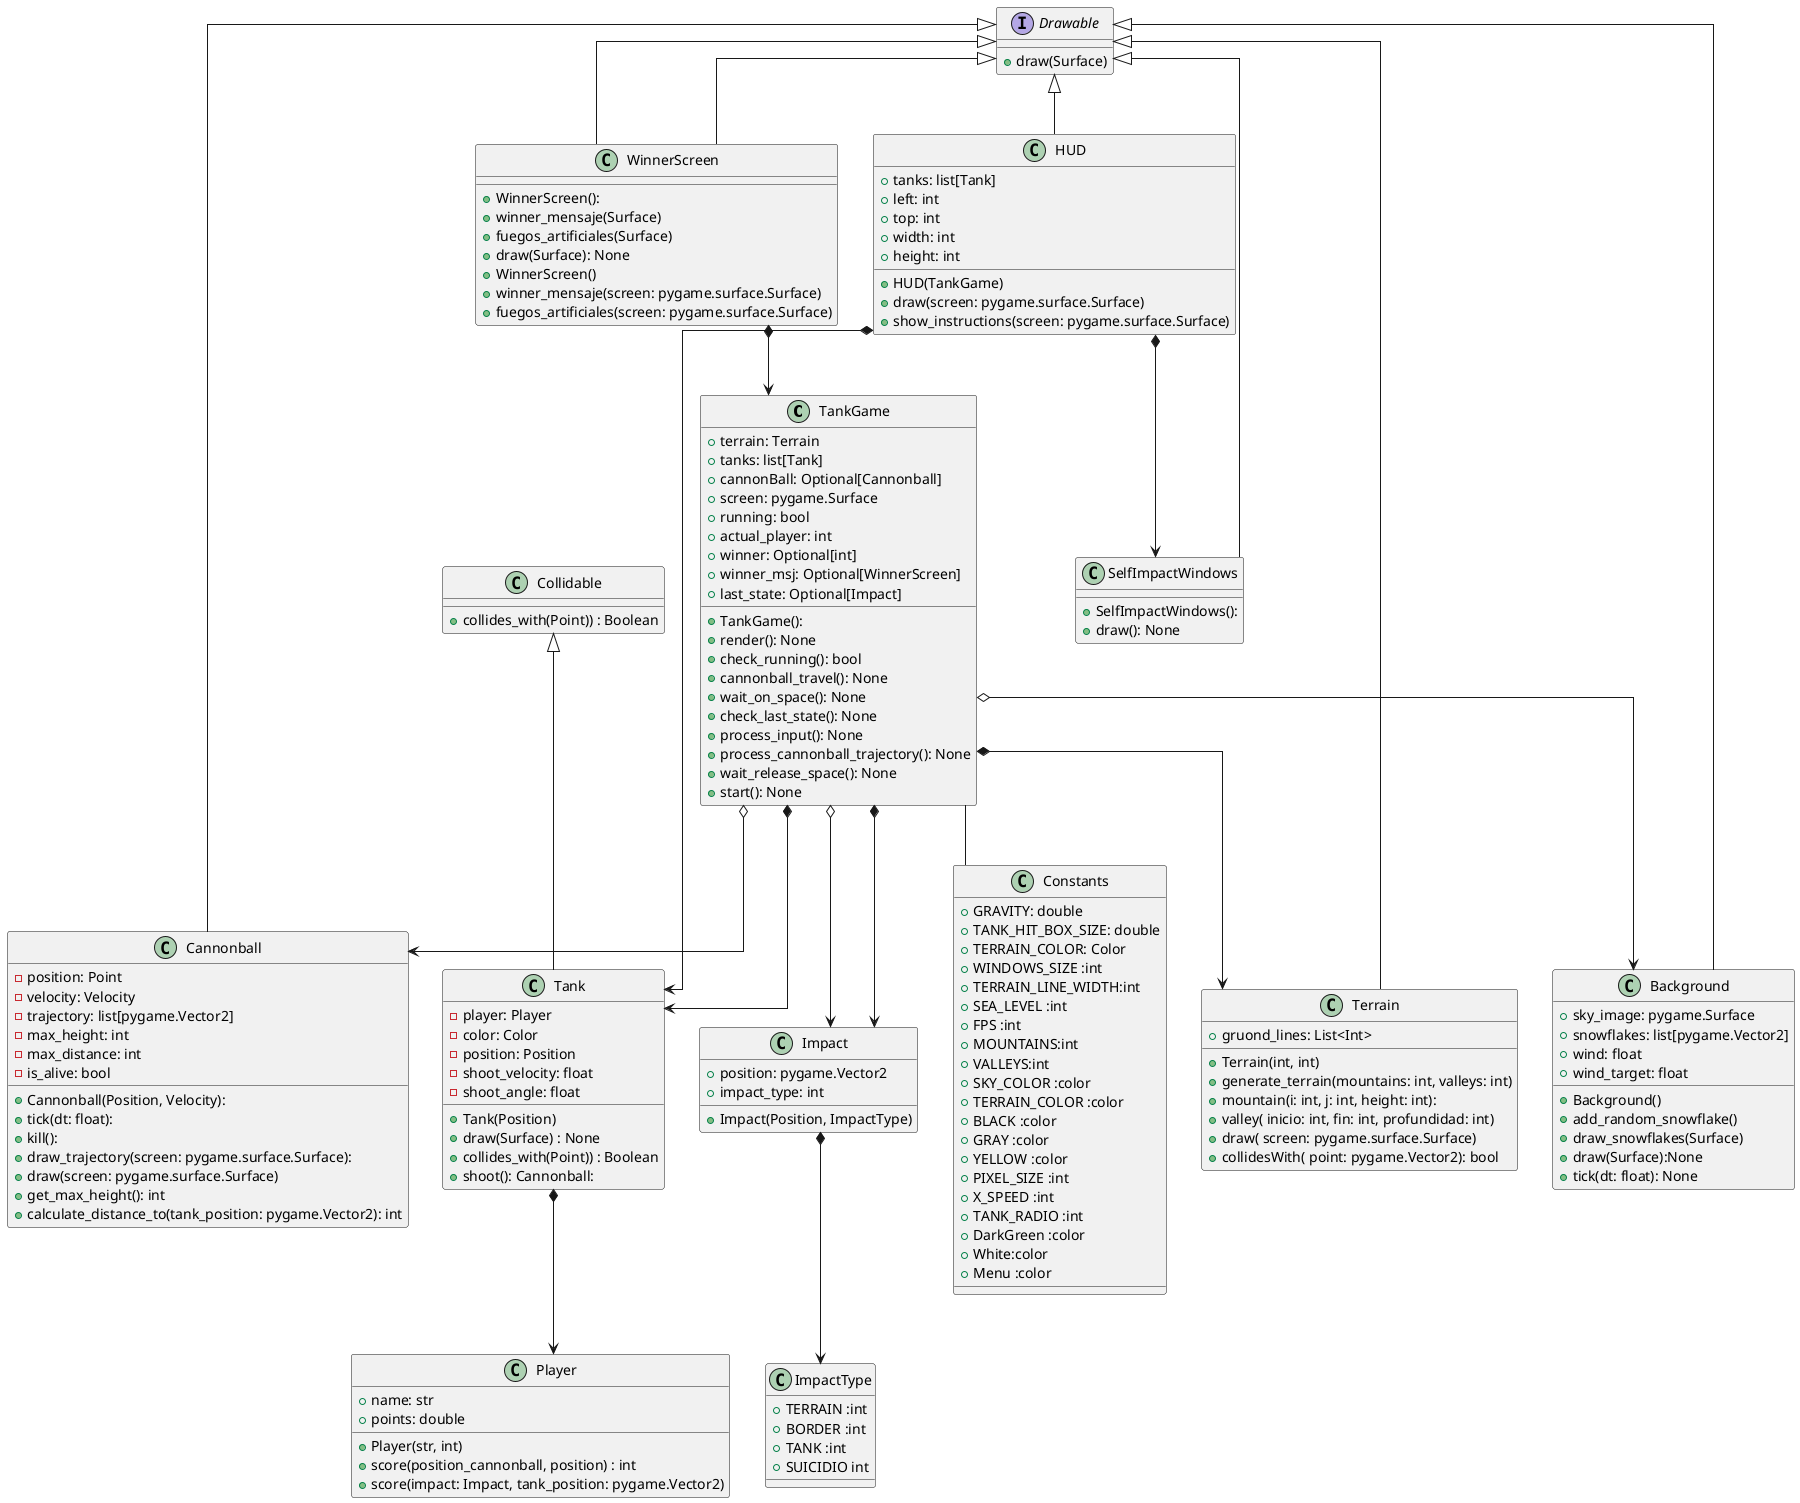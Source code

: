 @startuml

top to bottom direction
skinparam linetype ortho

class TankGame {
    + terrain: Terrain
    + tanks: list[Tank]
    + cannonBall: Optional[Cannonball]
    + screen: pygame.Surface
    + running: bool
    + actual_player: int
    + winner: Optional[int]
    +winner_msj: Optional[WinnerScreen]
    +last_state: Optional[Impact]

    + TankGame():
    + render(): None
    + check_running(): bool
    + cannonball_travel(): None
    + wait_on_space(): None
    + check_last_state(): None
    + process_input(): None
    + process_cannonball_trajectory(): None
    + wait_release_space(): None
    + start(): None

}

class Cannonball extends Drawable {
    - position: Point
    - velocity: Velocity
    - trajectory: list[pygame.Vector2]
    - max_height: int
    - max_distance: int
    - is_alive: bool

    +Cannonball(Position, Velocity):
    +tick(dt: float):
    +kill():
    +draw_trajectory(screen: pygame.surface.Surface):
    +draw(screen: pygame.surface.Surface)
    +get_max_height(): int
    +calculate_distance_to(tank_position: pygame.Vector2): int



}

interface Drawable {
    + draw(Surface)
}

class HUD extends Drawable{
    + tanks: list[Tank]
    + left: int
    + top: int
    + width: int
    + height: int
 + HUD(TankGame)
 +draw(screen: pygame.surface.Surface)
 +show_instructions(screen: pygame.surface.Surface)

 }
class WinnerScreen extends Drawable{
    + WinnerScreen():
    +winner_mensaje(Surface)
    +fuegos_artificiales(Surface)
    +draw(Surface): None
}

class Terrain extends Drawable {
    +gruond_lines: List<Int>

    +Terrain(int, int)
    + generate_terrain(mountains: int, valleys: int)
    +mountain(i: int, j: int, height: int):
    +valley( inicio: int, fin: int, profundidad: int)
    +draw( screen: pygame.surface.Surface)
    +collidesWith( point: pygame.Vector2): bool
}
class Collidable {
 +collides_with(Point)) : Boolean
}

class Background extends Drawable{
    +sky_image: pygame.Surface
    +snowflakes: list[pygame.Vector2]
    +wind: float
    +wind_target: float

    + Background()
    + add_random_snowflake()
    + draw_snowflakes(Surface)
    + draw(Surface):None
    +tick(dt: float): None

}
class Tank extends Collidable  {
    - player: Player
    - color: Color
    - position: Position
    -shoot_velocity: float
    -shoot_angle: float

    +Tank(Position)
    +draw(Surface) : None
    +collides_with(Point)) : Boolean
    +shoot(): Cannonball:
}

class Player {
    +name: str
    + points: double
    +Player(str, int)
    +score(position_cannonball, position) : int
    +score(impact: Impact, tank_position: pygame.Vector2)


}
class WinnerScreen extends Drawable
{
    + WinnerScreen()
    +winner_mensaje(screen: pygame.surface.Surface)
    +fuegos_artificiales(screen: pygame.surface.Surface)
}
class Impact
{
    +position: pygame.Vector2
    +impact_type: int

    +Impact(Position, ImpactType)
}

class Constants {
    + GRAVITY: double
    + TANK_HIT_BOX_SIZE: double
    + TERRAIN_COLOR: Color
    + WINDOWS_SIZE :int
    + TERRAIN_LINE_WIDTH:int
    + SEA_LEVEL :int
    + FPS :int
    +MOUNTAINS:int
    +VALLEYS:int
    +SKY_COLOR :color
    +TERRAIN_COLOR :color
    +BLACK :color
    +GRAY :color
    +YELLOW :color
    +PIXEL_SIZE :int
    +X_SPEED :int
    +TANK_RADIO :int
    +DarkGreen :color
    +White:color
    +Menu :color
}
class ImpactType{
    +TERRAIN :int
    +BORDER :int
    +TANK :int
    +SUICIDIO int
}
class SelfImpactWindows extends Drawable {
    + SelfImpactWindows():
    + draw(): None
}

TankGame -- Constants

WinnerScreen *--> TankGame
TankGame *--> Tank
TankGame o--> Cannonball
TankGame *--> Terrain
TankGame o--> Background
TankGame o--> Impact
Tank *--> Player
HUD *--> Tank
HUD *--> SelfImpactWindows
Impact *--> ImpactType
TankGame *--> Impact

@enduml
